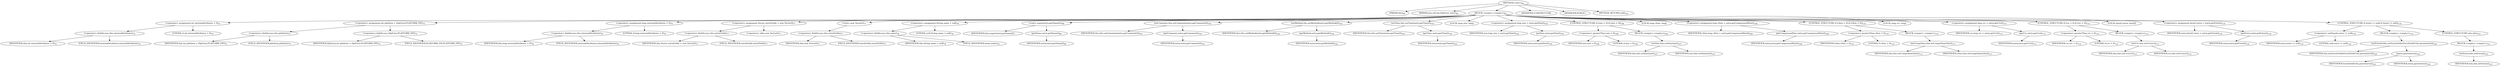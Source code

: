 digraph "&lt;init&gt;" {  
"162" [label = <(METHOD,&lt;init&gt;)<SUB>94</SUB>> ]
"6" [label = <(PARAM,this)<SUB>94</SUB>> ]
"163" [label = <(PARAM,java.util.zip.ZipEntry entry)<SUB>94</SUB>> ]
"164" [label = <(BLOCK,&lt;empty&gt;,&lt;empty&gt;)<SUB>94</SUB>> ]
"165" [label = <(&lt;operator&gt;.assignment,int internalAttributes = 0)<SUB>74</SUB>> ]
"166" [label = <(&lt;operator&gt;.fieldAccess,this.internalAttributes)<SUB>74</SUB>> ]
"167" [label = <(IDENTIFIER,this,int internalAttributes = 0)<SUB>74</SUB>> ]
"168" [label = <(FIELD_IDENTIFIER,internalAttributes,internalAttributes)<SUB>74</SUB>> ]
"169" [label = <(LITERAL,0,int internalAttributes = 0)<SUB>74</SUB>> ]
"170" [label = <(&lt;operator&gt;.assignment,int platform = ZipEntry.PLATFORM_FAT)<SUB>75</SUB>> ]
"171" [label = <(&lt;operator&gt;.fieldAccess,this.platform)<SUB>75</SUB>> ]
"172" [label = <(IDENTIFIER,this,int platform = ZipEntry.PLATFORM_FAT)<SUB>75</SUB>> ]
"173" [label = <(FIELD_IDENTIFIER,platform,platform)<SUB>75</SUB>> ]
"174" [label = <(&lt;operator&gt;.fieldAccess,ZipEntry.PLATFORM_FAT)<SUB>75</SUB>> ]
"175" [label = <(IDENTIFIER,ZipEntry,int platform = ZipEntry.PLATFORM_FAT)<SUB>75</SUB>> ]
"176" [label = <(FIELD_IDENTIFIER,PLATFORM_FAT,PLATFORM_FAT)<SUB>75</SUB>> ]
"177" [label = <(&lt;operator&gt;.assignment,long externalAttributes = 0)<SUB>76</SUB>> ]
"178" [label = <(&lt;operator&gt;.fieldAccess,this.externalAttributes)<SUB>76</SUB>> ]
"179" [label = <(IDENTIFIER,this,long externalAttributes = 0)<SUB>76</SUB>> ]
"180" [label = <(FIELD_IDENTIFIER,externalAttributes,externalAttributes)<SUB>76</SUB>> ]
"181" [label = <(LITERAL,0,long externalAttributes = 0)<SUB>76</SUB>> ]
"182" [label = <(&lt;operator&gt;.assignment,Vector extraFields = new Vector())<SUB>77</SUB>> ]
"183" [label = <(&lt;operator&gt;.fieldAccess,this.extraFields)<SUB>77</SUB>> ]
"184" [label = <(IDENTIFIER,this,Vector extraFields = new Vector())<SUB>77</SUB>> ]
"185" [label = <(FIELD_IDENTIFIER,extraFields,extraFields)<SUB>77</SUB>> ]
"186" [label = <(&lt;operator&gt;.alloc,new Vector())<SUB>77</SUB>> ]
"187" [label = <(&lt;init&gt;,new Vector())<SUB>77</SUB>> ]
"188" [label = <(&lt;operator&gt;.fieldAccess,this.extraFields)<SUB>77</SUB>> ]
"189" [label = <(IDENTIFIER,this,new Vector())<SUB>77</SUB>> ]
"190" [label = <(FIELD_IDENTIFIER,extraFields,extraFields)<SUB>77</SUB>> ]
"191" [label = <(&lt;operator&gt;.assignment,String name = null)<SUB>78</SUB>> ]
"192" [label = <(&lt;operator&gt;.fieldAccess,this.name)<SUB>78</SUB>> ]
"193" [label = <(IDENTIFIER,this,String name = null)<SUB>78</SUB>> ]
"194" [label = <(FIELD_IDENTIFIER,name,name)<SUB>78</SUB>> ]
"195" [label = <(LITERAL,null,String name = null)<SUB>78</SUB>> ]
"196" [label = <(&lt;init&gt;,super(entry.getName());)<SUB>99</SUB>> ]
"5" [label = <(IDENTIFIER,this,super(entry.getName());)> ]
"197" [label = <(getName,entry.getName())<SUB>99</SUB>> ]
"198" [label = <(IDENTIFIER,entry,entry.getName())<SUB>99</SUB>> ]
"199" [label = <(setComment,this.setComment(entry.getComment()))<SUB>101</SUB>> ]
"7" [label = <(IDENTIFIER,this,this.setComment(entry.getComment()))<SUB>101</SUB>> ]
"200" [label = <(getComment,entry.getComment())<SUB>101</SUB>> ]
"201" [label = <(IDENTIFIER,entry,entry.getComment())<SUB>101</SUB>> ]
"202" [label = <(setMethod,this.setMethod(entry.getMethod()))<SUB>102</SUB>> ]
"8" [label = <(IDENTIFIER,this,this.setMethod(entry.getMethod()))<SUB>102</SUB>> ]
"203" [label = <(getMethod,entry.getMethod())<SUB>102</SUB>> ]
"204" [label = <(IDENTIFIER,entry,entry.getMethod())<SUB>102</SUB>> ]
"205" [label = <(setTime,this.setTime(entry.getTime()))<SUB>103</SUB>> ]
"9" [label = <(IDENTIFIER,this,this.setTime(entry.getTime()))<SUB>103</SUB>> ]
"206" [label = <(getTime,entry.getTime())<SUB>103</SUB>> ]
"207" [label = <(IDENTIFIER,entry,entry.getTime())<SUB>103</SUB>> ]
"208" [label = <(LOCAL,long size: long)> ]
"209" [label = <(&lt;operator&gt;.assignment,long size = entry.getSize())<SUB>105</SUB>> ]
"210" [label = <(IDENTIFIER,size,long size = entry.getSize())<SUB>105</SUB>> ]
"211" [label = <(getSize,entry.getSize())<SUB>105</SUB>> ]
"212" [label = <(IDENTIFIER,entry,entry.getSize())<SUB>105</SUB>> ]
"213" [label = <(CONTROL_STRUCTURE,if (size &gt; 0),if (size &gt; 0))<SUB>106</SUB>> ]
"214" [label = <(&lt;operator&gt;.greaterThan,size &gt; 0)<SUB>106</SUB>> ]
"215" [label = <(IDENTIFIER,size,size &gt; 0)<SUB>106</SUB>> ]
"216" [label = <(LITERAL,0,size &gt; 0)<SUB>106</SUB>> ]
"217" [label = <(BLOCK,&lt;empty&gt;,&lt;empty&gt;)<SUB>106</SUB>> ]
"218" [label = <(setSize,this.setSize(size))<SUB>107</SUB>> ]
"10" [label = <(IDENTIFIER,this,this.setSize(size))<SUB>107</SUB>> ]
"219" [label = <(IDENTIFIER,size,this.setSize(size))<SUB>107</SUB>> ]
"220" [label = <(LOCAL,long cSize: long)> ]
"221" [label = <(&lt;operator&gt;.assignment,long cSize = entry.getCompressedSize())<SUB>109</SUB>> ]
"222" [label = <(IDENTIFIER,cSize,long cSize = entry.getCompressedSize())<SUB>109</SUB>> ]
"223" [label = <(getCompressedSize,entry.getCompressedSize())<SUB>109</SUB>> ]
"224" [label = <(IDENTIFIER,entry,entry.getCompressedSize())<SUB>109</SUB>> ]
"225" [label = <(CONTROL_STRUCTURE,if (cSize &gt; 0),if (cSize &gt; 0))<SUB>110</SUB>> ]
"226" [label = <(&lt;operator&gt;.greaterThan,cSize &gt; 0)<SUB>110</SUB>> ]
"227" [label = <(IDENTIFIER,cSize,cSize &gt; 0)<SUB>110</SUB>> ]
"228" [label = <(LITERAL,0,cSize &gt; 0)<SUB>110</SUB>> ]
"229" [label = <(BLOCK,&lt;empty&gt;,&lt;empty&gt;)<SUB>110</SUB>> ]
"230" [label = <(setComprSize,this.setComprSize(cSize))<SUB>111</SUB>> ]
"11" [label = <(IDENTIFIER,this,this.setComprSize(cSize))<SUB>111</SUB>> ]
"231" [label = <(IDENTIFIER,cSize,this.setComprSize(cSize))<SUB>111</SUB>> ]
"232" [label = <(LOCAL,long crc: long)> ]
"233" [label = <(&lt;operator&gt;.assignment,long crc = entry.getCrc())<SUB>113</SUB>> ]
"234" [label = <(IDENTIFIER,crc,long crc = entry.getCrc())<SUB>113</SUB>> ]
"235" [label = <(getCrc,entry.getCrc())<SUB>113</SUB>> ]
"236" [label = <(IDENTIFIER,entry,entry.getCrc())<SUB>113</SUB>> ]
"237" [label = <(CONTROL_STRUCTURE,if (crc &gt; 0),if (crc &gt; 0))<SUB>114</SUB>> ]
"238" [label = <(&lt;operator&gt;.greaterThan,crc &gt; 0)<SUB>114</SUB>> ]
"239" [label = <(IDENTIFIER,crc,crc &gt; 0)<SUB>114</SUB>> ]
"240" [label = <(LITERAL,0,crc &gt; 0)<SUB>114</SUB>> ]
"241" [label = <(BLOCK,&lt;empty&gt;,&lt;empty&gt;)<SUB>114</SUB>> ]
"242" [label = <(setCrc,this.setCrc(crc))<SUB>115</SUB>> ]
"12" [label = <(IDENTIFIER,this,this.setCrc(crc))<SUB>115</SUB>> ]
"243" [label = <(IDENTIFIER,crc,this.setCrc(crc))<SUB>115</SUB>> ]
"244" [label = <(LOCAL,byte[] extra: byte[])> ]
"245" [label = <(&lt;operator&gt;.assignment,byte[] extra = entry.getExtra())<SUB>118</SUB>> ]
"246" [label = <(IDENTIFIER,extra,byte[] extra = entry.getExtra())<SUB>118</SUB>> ]
"247" [label = <(getExtra,entry.getExtra())<SUB>118</SUB>> ]
"248" [label = <(IDENTIFIER,entry,entry.getExtra())<SUB>118</SUB>> ]
"249" [label = <(CONTROL_STRUCTURE,if (extra != null),if (extra != null))<SUB>119</SUB>> ]
"250" [label = <(&lt;operator&gt;.notEquals,extra != null)<SUB>119</SUB>> ]
"251" [label = <(IDENTIFIER,extra,extra != null)<SUB>119</SUB>> ]
"252" [label = <(LITERAL,null,extra != null)<SUB>119</SUB>> ]
"253" [label = <(BLOCK,&lt;empty&gt;,&lt;empty&gt;)<SUB>119</SUB>> ]
"254" [label = <(setExtraFields,setExtraFields(ExtraFieldUtils.parse(extra)))<SUB>120</SUB>> ]
"13" [label = <(IDENTIFIER,this,setExtraFields(ExtraFieldUtils.parse(extra)))<SUB>120</SUB>> ]
"255" [label = <(parse,parse(extra))<SUB>120</SUB>> ]
"256" [label = <(IDENTIFIER,ExtraFieldUtils,parse(extra))<SUB>120</SUB>> ]
"257" [label = <(IDENTIFIER,extra,parse(extra))<SUB>120</SUB>> ]
"258" [label = <(CONTROL_STRUCTURE,else,else)<SUB>121</SUB>> ]
"259" [label = <(BLOCK,&lt;empty&gt;,&lt;empty&gt;)<SUB>121</SUB>> ]
"260" [label = <(setExtra,this.setExtra())<SUB>123</SUB>> ]
"14" [label = <(IDENTIFIER,this,this.setExtra())<SUB>123</SUB>> ]
"261" [label = <(MODIFIER,CONSTRUCTOR)> ]
"262" [label = <(MODIFIER,PUBLIC)> ]
"263" [label = <(METHOD_RETURN,void)<SUB>125</SUB>> ]
  "162" -> "6" 
  "162" -> "163" 
  "162" -> "164" 
  "162" -> "261" 
  "162" -> "262" 
  "162" -> "263" 
  "164" -> "165" 
  "164" -> "170" 
  "164" -> "177" 
  "164" -> "182" 
  "164" -> "187" 
  "164" -> "191" 
  "164" -> "196" 
  "164" -> "199" 
  "164" -> "202" 
  "164" -> "205" 
  "164" -> "208" 
  "164" -> "209" 
  "164" -> "213" 
  "164" -> "220" 
  "164" -> "221" 
  "164" -> "225" 
  "164" -> "232" 
  "164" -> "233" 
  "164" -> "237" 
  "164" -> "244" 
  "164" -> "245" 
  "164" -> "249" 
  "165" -> "166" 
  "165" -> "169" 
  "166" -> "167" 
  "166" -> "168" 
  "170" -> "171" 
  "170" -> "174" 
  "171" -> "172" 
  "171" -> "173" 
  "174" -> "175" 
  "174" -> "176" 
  "177" -> "178" 
  "177" -> "181" 
  "178" -> "179" 
  "178" -> "180" 
  "182" -> "183" 
  "182" -> "186" 
  "183" -> "184" 
  "183" -> "185" 
  "187" -> "188" 
  "188" -> "189" 
  "188" -> "190" 
  "191" -> "192" 
  "191" -> "195" 
  "192" -> "193" 
  "192" -> "194" 
  "196" -> "5" 
  "196" -> "197" 
  "197" -> "198" 
  "199" -> "7" 
  "199" -> "200" 
  "200" -> "201" 
  "202" -> "8" 
  "202" -> "203" 
  "203" -> "204" 
  "205" -> "9" 
  "205" -> "206" 
  "206" -> "207" 
  "209" -> "210" 
  "209" -> "211" 
  "211" -> "212" 
  "213" -> "214" 
  "213" -> "217" 
  "214" -> "215" 
  "214" -> "216" 
  "217" -> "218" 
  "218" -> "10" 
  "218" -> "219" 
  "221" -> "222" 
  "221" -> "223" 
  "223" -> "224" 
  "225" -> "226" 
  "225" -> "229" 
  "226" -> "227" 
  "226" -> "228" 
  "229" -> "230" 
  "230" -> "11" 
  "230" -> "231" 
  "233" -> "234" 
  "233" -> "235" 
  "235" -> "236" 
  "237" -> "238" 
  "237" -> "241" 
  "238" -> "239" 
  "238" -> "240" 
  "241" -> "242" 
  "242" -> "12" 
  "242" -> "243" 
  "245" -> "246" 
  "245" -> "247" 
  "247" -> "248" 
  "249" -> "250" 
  "249" -> "253" 
  "249" -> "258" 
  "250" -> "251" 
  "250" -> "252" 
  "253" -> "254" 
  "254" -> "13" 
  "254" -> "255" 
  "255" -> "256" 
  "255" -> "257" 
  "258" -> "259" 
  "259" -> "260" 
  "260" -> "14" 
}

